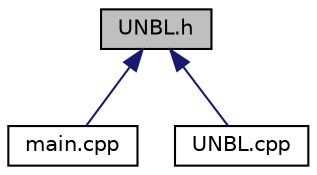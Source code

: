 digraph "UNBL.h"
{
  edge [fontname="Helvetica",fontsize="10",labelfontname="Helvetica",labelfontsize="10"];
  node [fontname="Helvetica",fontsize="10",shape=record];
  Node1 [label="UNBL.h",height=0.2,width=0.4,color="black", fillcolor="grey75", style="filled", fontcolor="black"];
  Node1 -> Node2 [dir="back",color="midnightblue",fontsize="10",style="solid",fontname="Helvetica"];
  Node2 [label="main.cpp",height=0.2,width=0.4,color="black", fillcolor="white", style="filled",URL="$main_8cpp.html"];
  Node1 -> Node3 [dir="back",color="midnightblue",fontsize="10",style="solid",fontname="Helvetica"];
  Node3 [label="UNBL.cpp",height=0.2,width=0.4,color="black", fillcolor="white", style="filled",URL="$_u_n_b_l_8cpp.html"];
}
